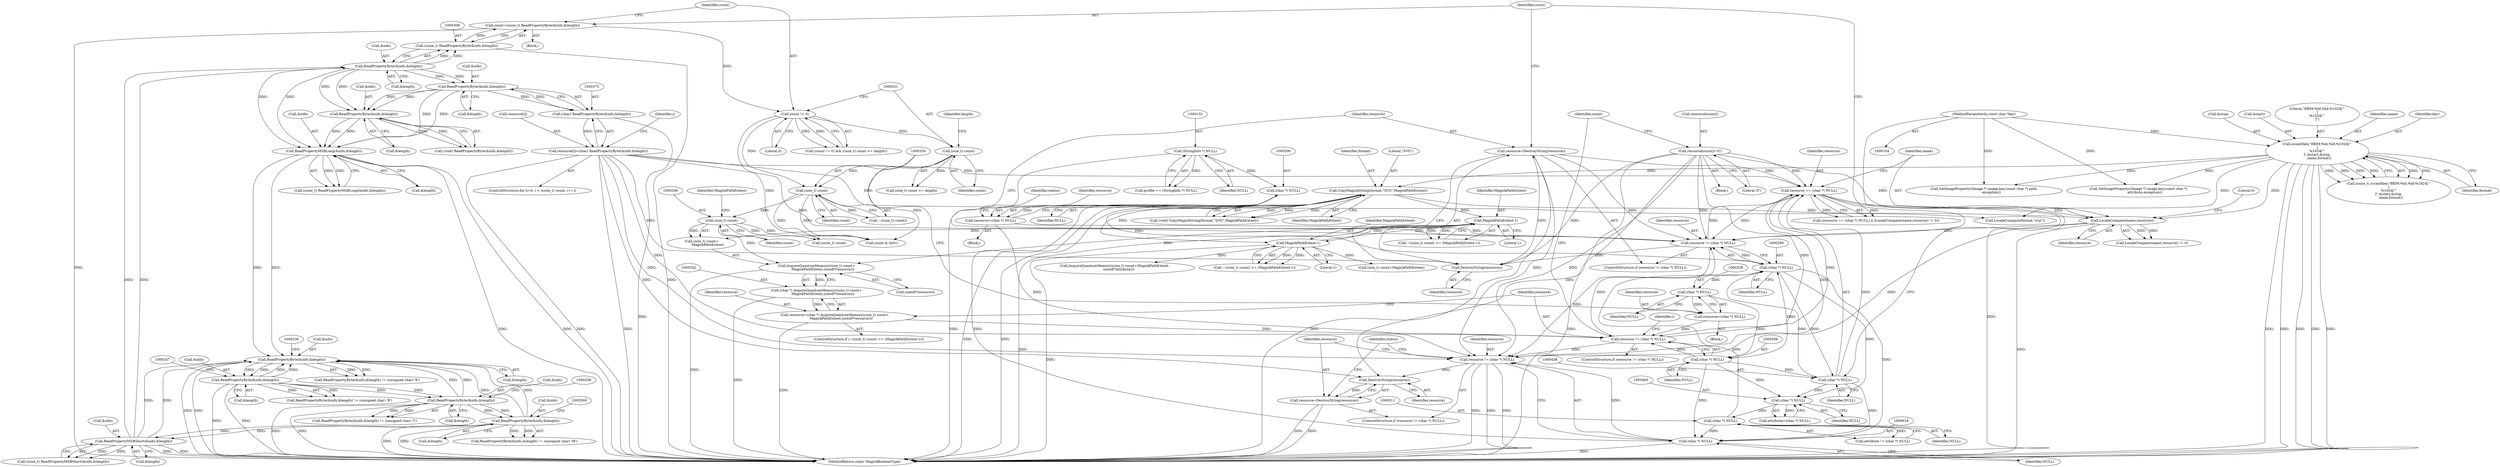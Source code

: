 digraph "0_ImageMagick_dd84447b63a71fa8c3f47071b09454efc667767b@pointer" {
"1000622" [label="(Call,DestroyString(resource))"];
"1000615" [label="(Call,resource != (char *) NULL)"];
"1000435" [label="(Call,resource == (char *) NULL)"];
"1000301" [label="(Call,resource=DestroyString(resource))"];
"1000303" [label="(Call,DestroyString(resource))"];
"1000296" [label="(Call,resource != (char *) NULL)"];
"1000441" [label="(Call,LocaleCompare(name,resource))"];
"1000140" [label="(Call,sscanf(key,\"8BIM:%ld,%ld:%1024[^\n]\n%1024[^\n]\",&start,&stop,\n    name,format))"];
"1000106" [label="(MethodParameterIn,const char *key)"];
"1000381" [label="(Call,resource[count]='\0')"];
"1000370" [label="(Call,resource[i]=(char) ReadPropertyByte(&info,&length))"];
"1000374" [label="(Call,(char) ReadPropertyByte(&info,&length))"];
"1000376" [label="(Call,ReadPropertyByte(&info,&length))"];
"1000309" [label="(Call,ReadPropertyByte(&info,&length))"];
"1000276" [label="(Call,ReadPropertyMSBShort(&info,&length))"];
"1000263" [label="(Call,ReadPropertyByte(&info,&length))"];
"1000252" [label="(Call,ReadPropertyByte(&info,&length))"];
"1000241" [label="(Call,ReadPropertyByte(&info,&length))"];
"1000230" [label="(Call,ReadPropertyByte(&info,&length))"];
"1000403" [label="(Call,ReadPropertyMSBLong(&info,&length))"];
"1000394" [label="(Call,ReadPropertyByte(&info,&length))"];
"1000353" [label="(Call,resource != (char *) NULL)"];
"1000325" [label="(Call,resource=(char *) NULL)"];
"1000327" [label="(Call,(char *) NULL)"];
"1000298" [label="(Call,(char *) NULL)"];
"1000355" [label="(Call,(char *) NULL)"];
"1000205" [label="(Call,(char *) NULL)"];
"1000131" [label="(Call,(StringInfo *) NULL)"];
"1000510" [label="(Call,(char *) NULL)"];
"1000482" [label="(Call,(char *) NULL)"];
"1000437" [label="(Call,(char *) NULL)"];
"1000339" [label="(Call,resource=(char *) AcquireQuantumMemory((size_t) count+\n            MagickPathExtent,sizeof(*resource)))"];
"1000341" [label="(Call,(char *) AcquireQuantumMemory((size_t) count+\n            MagickPathExtent,sizeof(*resource)))"];
"1000343" [label="(Call,AcquireQuantumMemory((size_t) count+\n            MagickPathExtent,sizeof(*resource)))"];
"1000345" [label="(Call,(size_t) count)"];
"1000333" [label="(Call,(size_t) count)"];
"1000320" [label="(Call,(size_t) count)"];
"1000316" [label="(Call,count != 0)"];
"1000305" [label="(Call,count=(ssize_t) ReadPropertyByte(&info,&length))"];
"1000307" [label="(Call,(ssize_t) ReadPropertyByte(&info,&length))"];
"1000336" [label="(Call,MagickPathExtent-1)"];
"1000169" [label="(Call,CopyMagickString(format,\"SVG\",MagickPathExtent))"];
"1000491" [label="(Call,MagickPathExtent-1)"];
"1000203" [label="(Call,resource=(char *) NULL)"];
"1000617" [label="(Call,(char *) NULL)"];
"1000620" [label="(Call,resource=DestroyString(resource))"];
"1000441" [label="(Call,LocaleCompare(name,resource))"];
"1000253" [label="(Call,&info)"];
"1000389" [label="(Identifier,count)"];
"1000264" [label="(Call,&info)"];
"1000129" [label="(Call,profile == (StringInfo *) NULL)"];
"1000336" [label="(Call,MagickPathExtent-1)"];
"1000251" [label="(Call,ReadPropertyByte(&info,&length) != (unsigned char) 'I')"];
"1000484" [label="(Identifier,NULL)"];
"1000436" [label="(Identifier,resource)"];
"1000339" [label="(Call,resource=(char *) AcquireQuantumMemory((size_t) count+\n            MagickPathExtent,sizeof(*resource)))"];
"1000325" [label="(Call,resource=(char *) NULL)"];
"1000298" [label="(Call,(char *) NULL)"];
"1000615" [label="(Call,resource != (char *) NULL)"];
"1000392" [label="(Call,(void) ReadPropertyByte(&info,&length))"];
"1000358" [label="(Block,)"];
"1000333" [label="(Call,(size_t) count)"];
"1000167" [label="(Call,(void) CopyMagickString(format,\"SVG\",MagickPathExtent))"];
"1000263" [label="(Call,ReadPropertyByte(&info,&length))"];
"1000324" [label="(Block,)"];
"1000435" [label="(Call,resource == (char *) NULL)"];
"1000309" [label="(Call,ReadPropertyByte(&info,&length))"];
"1000296" [label="(Call,resource != (char *) NULL)"];
"1000371" [label="(Call,resource[i])"];
"1000404" [label="(Call,&info)"];
"1000315" [label="(Call,(count != 0) && ((size_t) count <= length))"];
"1000302" [label="(Identifier,resource)"];
"1000209" [label="(Identifier,status)"];
"1000332" [label="(Call,~((size_t) count))"];
"1000444" [label="(Literal,0)"];
"1000231" [label="(Call,&info)"];
"1000138" [label="(Call,(ssize_t) sscanf(key,\"8BIM:%ld,%ld:%1024[^\n]\n%1024[^\n]\",&start,&stop,\n    name,format))"];
"1000493" [label="(Literal,1)"];
"1000361" [label="(Identifier,i)"];
"1000397" [label="(Call,&length)"];
"1000343" [label="(Call,AcquireQuantumMemory((size_t) count+\n            MagickPathExtent,sizeof(*resource)))"];
"1000331" [label="(Call,~((size_t) count) >= (MagickPathExtent-1))"];
"1000338" [label="(Literal,1)"];
"1000148" [label="(Identifier,format)"];
"1000614" [label="(ControlStructure,if (resource != (char *) NULL))"];
"1000623" [label="(Identifier,resource)"];
"1000357" [label="(Identifier,NULL)"];
"1000306" [label="(Identifier,count)"];
"1000388" [label="(Call,count & 0x01)"];
"1000491" [label="(Call,MagickPathExtent-1)"];
"1000142" [label="(Literal,\"8BIM:%ld,%ld:%1024[^\n]\n%1024[^\n]\")"];
"1000369" [label="(Identifier,i)"];
"1000322" [label="(Identifier,count)"];
"1000297" [label="(Identifier,resource)"];
"1000317" [label="(Identifier,count)"];
"1000169" [label="(Call,CopyMagickString(format,\"SVG\",MagickPathExtent))"];
"1000381" [label="(Call,resource[count]='\0')"];
"1000374" [label="(Call,(char) ReadPropertyByte(&info,&length))"];
"1000345" [label="(Call,(size_t) count)"];
"1000172" [label="(Identifier,MagickPathExtent)"];
"1000394" [label="(Call,ReadPropertyByte(&info,&length))"];
"1000401" [label="(Call,(ssize_t) ReadPropertyMSBLong(&info,&length))"];
"1000312" [label="(Call,&length)"];
"1000480" [label="(Call,attribute=(char *) NULL)"];
"1000276" [label="(Call,ReadPropertyMSBShort(&info,&length))"];
"1000352" [label="(ControlStructure,if (resource != (char *) NULL))"];
"1000301" [label="(Call,resource=DestroyString(resource))"];
"1000499" [label="(Call,(size_t) count+MagickPathExtent)"];
"1000382" [label="(Call,resource[count])"];
"1000370" [label="(Call,resource[i]=(char) ReadPropertyByte(&info,&length))"];
"1000354" [label="(Identifier,resource)"];
"1000486" [label="(Call,~((size_t) count) >= (MagickPathExtent-1))"];
"1000133" [label="(Identifier,NULL)"];
"1000549" [label="(Call,SetImageProperty((Image *) image,key,(const char *)\n            attribute,exception))"];
"1000376" [label="(Call,ReadPropertyByte(&info,&length))"];
"1000318" [label="(Literal,0)"];
"1000626" [label="(MethodReturn,static MagickBooleanType)"];
"1000205" [label="(Call,(char *) NULL)"];
"1000108" [label="(Block,)"];
"1000305" [label="(Call,count=(ssize_t) ReadPropertyByte(&info,&length))"];
"1000439" [label="(Identifier,NULL)"];
"1000353" [label="(Call,resource != (char *) NULL)"];
"1000335" [label="(Identifier,count)"];
"1000385" [label="(Literal,'\0')"];
"1000255" [label="(Call,&length)"];
"1000274" [label="(Call,(ssize_t) ReadPropertyMSBShort(&info,&length))"];
"1000440" [label="(Call,LocaleCompare(name,resource) != 0)"];
"1000594" [label="(Call,SetImageProperty((Image *) image,key,(const char *) path,\n              exception))"];
"1000512" [label="(Identifier,NULL)"];
"1000310" [label="(Call,&info)"];
"1000323" [label="(Identifier,length)"];
"1000295" [label="(ControlStructure,if (resource != (char *) NULL))"];
"1000300" [label="(Identifier,NULL)"];
"1000320" [label="(Call,(size_t) count)"];
"1000307" [label="(Call,(ssize_t) ReadPropertyByte(&info,&length))"];
"1000244" [label="(Call,&length)"];
"1000266" [label="(Call,&length)"];
"1000379" [label="(Call,&length)"];
"1000616" [label="(Identifier,resource)"];
"1000434" [label="(Call,(resource == (char *) NULL) || (LocaleCompare(name,resource) != 0))"];
"1000326" [label="(Identifier,resource)"];
"1000171" [label="(Literal,\"SVG\")"];
"1000303" [label="(Call,DestroyString(resource))"];
"1000240" [label="(Call,ReadPropertyByte(&info,&length) != (unsigned char) 'B')"];
"1000147" [label="(Identifier,name)"];
"1000141" [label="(Identifier,key)"];
"1000617" [label="(Call,(char *) NULL)"];
"1000252" [label="(Call,ReadPropertyByte(&info,&length))"];
"1000242" [label="(Call,&info)"];
"1000355" [label="(Call,(char *) NULL)"];
"1000340" [label="(Identifier,resource)"];
"1000227" [label="(Block,)"];
"1000344" [label="(Call,(size_t) count+\n            MagickPathExtent)"];
"1000327" [label="(Call,(char *) NULL)"];
"1000319" [label="(Call,(size_t) count <= length)"];
"1000348" [label="(Identifier,MagickPathExtent)"];
"1000492" [label="(Identifier,MagickPathExtent)"];
"1000204" [label="(Identifier,resource)"];
"1000377" [label="(Call,&info)"];
"1000140" [label="(Call,sscanf(key,\"8BIM:%ld,%ld:%1024[^\n]\n%1024[^\n]\",&start,&stop,\n    name,format))"];
"1000622" [label="(Call,DestroyString(resource))"];
"1000347" [label="(Identifier,count)"];
"1000145" [label="(Call,&stop)"];
"1000316" [label="(Call,count != 0)"];
"1000443" [label="(Identifier,resource)"];
"1000403" [label="(Call,ReadPropertyMSBLong(&info,&length))"];
"1000406" [label="(Call,&length)"];
"1000341" [label="(Call,(char *) AcquireQuantumMemory((size_t) count+\n            MagickPathExtent,sizeof(*resource)))"];
"1000170" [label="(Identifier,format)"];
"1000498" [label="(Call,AcquireQuantumMemory((size_t) count+MagickPathExtent,\n        sizeof(*attribute)))"];
"1000359" [label="(ControlStructure,for (i=0; i < (ssize_t) count; i++))"];
"1000482" [label="(Call,(char *) NULL)"];
"1000510" [label="(Call,(char *) NULL)"];
"1000207" [label="(Identifier,NULL)"];
"1000563" [label="(Call,LocaleCompare(format,\"svg\"))"];
"1000349" [label="(Call,sizeof(*resource))"];
"1000106" [label="(MethodParameterIn,const char *key)"];
"1000619" [label="(Identifier,NULL)"];
"1000203" [label="(Call,resource=(char *) NULL)"];
"1000437" [label="(Call,(char *) NULL)"];
"1000230" [label="(Call,ReadPropertyByte(&info,&length))"];
"1000262" [label="(Call,ReadPropertyByte(&info,&length) != (unsigned char) 'M')"];
"1000395" [label="(Call,&info)"];
"1000143" [label="(Call,&start)"];
"1000620" [label="(Call,resource=DestroyString(resource))"];
"1000241" [label="(Call,ReadPropertyByte(&info,&length))"];
"1000442" [label="(Identifier,name)"];
"1000233" [label="(Call,&length)"];
"1000621" [label="(Identifier,resource)"];
"1000304" [label="(Identifier,resource)"];
"1000329" [label="(Identifier,NULL)"];
"1000365" [label="(Call,(ssize_t) count)"];
"1000330" [label="(ControlStructure,if (~((size_t) count) >= (MagickPathExtent-1)))"];
"1000625" [label="(Identifier,status)"];
"1000131" [label="(Call,(StringInfo *) NULL)"];
"1000508" [label="(Call,attribute != (char *) NULL)"];
"1000279" [label="(Call,&length)"];
"1000337" [label="(Identifier,MagickPathExtent)"];
"1000277" [label="(Call,&info)"];
"1000229" [label="(Call,ReadPropertyByte(&info,&length) != (unsigned char) '8')"];
"1000622" -> "1000620"  [label="AST: "];
"1000622" -> "1000623"  [label="CFG: "];
"1000623" -> "1000622"  [label="AST: "];
"1000620" -> "1000622"  [label="CFG: "];
"1000622" -> "1000620"  [label="DDG: "];
"1000615" -> "1000622"  [label="DDG: "];
"1000381" -> "1000622"  [label="DDG: "];
"1000370" -> "1000622"  [label="DDG: "];
"1000615" -> "1000614"  [label="AST: "];
"1000615" -> "1000617"  [label="CFG: "];
"1000616" -> "1000615"  [label="AST: "];
"1000617" -> "1000615"  [label="AST: "];
"1000621" -> "1000615"  [label="CFG: "];
"1000625" -> "1000615"  [label="CFG: "];
"1000615" -> "1000626"  [label="DDG: "];
"1000615" -> "1000626"  [label="DDG: "];
"1000615" -> "1000626"  [label="DDG: "];
"1000435" -> "1000615"  [label="DDG: "];
"1000441" -> "1000615"  [label="DDG: "];
"1000301" -> "1000615"  [label="DDG: "];
"1000296" -> "1000615"  [label="DDG: "];
"1000381" -> "1000615"  [label="DDG: "];
"1000353" -> "1000615"  [label="DDG: "];
"1000370" -> "1000615"  [label="DDG: "];
"1000203" -> "1000615"  [label="DDG: "];
"1000617" -> "1000615"  [label="DDG: "];
"1000435" -> "1000434"  [label="AST: "];
"1000435" -> "1000437"  [label="CFG: "];
"1000436" -> "1000435"  [label="AST: "];
"1000437" -> "1000435"  [label="AST: "];
"1000442" -> "1000435"  [label="CFG: "];
"1000434" -> "1000435"  [label="CFG: "];
"1000435" -> "1000296"  [label="DDG: "];
"1000435" -> "1000434"  [label="DDG: "];
"1000435" -> "1000434"  [label="DDG: "];
"1000301" -> "1000435"  [label="DDG: "];
"1000296" -> "1000435"  [label="DDG: "];
"1000381" -> "1000435"  [label="DDG: "];
"1000353" -> "1000435"  [label="DDG: "];
"1000370" -> "1000435"  [label="DDG: "];
"1000437" -> "1000435"  [label="DDG: "];
"1000435" -> "1000441"  [label="DDG: "];
"1000301" -> "1000295"  [label="AST: "];
"1000301" -> "1000303"  [label="CFG: "];
"1000302" -> "1000301"  [label="AST: "];
"1000303" -> "1000301"  [label="AST: "];
"1000306" -> "1000301"  [label="CFG: "];
"1000301" -> "1000626"  [label="DDG: "];
"1000301" -> "1000296"  [label="DDG: "];
"1000303" -> "1000301"  [label="DDG: "];
"1000303" -> "1000304"  [label="CFG: "];
"1000304" -> "1000303"  [label="AST: "];
"1000296" -> "1000303"  [label="DDG: "];
"1000381" -> "1000303"  [label="DDG: "];
"1000370" -> "1000303"  [label="DDG: "];
"1000296" -> "1000295"  [label="AST: "];
"1000296" -> "1000298"  [label="CFG: "];
"1000297" -> "1000296"  [label="AST: "];
"1000298" -> "1000296"  [label="AST: "];
"1000302" -> "1000296"  [label="CFG: "];
"1000306" -> "1000296"  [label="CFG: "];
"1000441" -> "1000296"  [label="DDG: "];
"1000381" -> "1000296"  [label="DDG: "];
"1000353" -> "1000296"  [label="DDG: "];
"1000370" -> "1000296"  [label="DDG: "];
"1000203" -> "1000296"  [label="DDG: "];
"1000298" -> "1000296"  [label="DDG: "];
"1000441" -> "1000440"  [label="AST: "];
"1000441" -> "1000443"  [label="CFG: "];
"1000442" -> "1000441"  [label="AST: "];
"1000443" -> "1000441"  [label="AST: "];
"1000444" -> "1000441"  [label="CFG: "];
"1000441" -> "1000626"  [label="DDG: "];
"1000441" -> "1000440"  [label="DDG: "];
"1000441" -> "1000440"  [label="DDG: "];
"1000140" -> "1000441"  [label="DDG: "];
"1000381" -> "1000441"  [label="DDG: "];
"1000370" -> "1000441"  [label="DDG: "];
"1000140" -> "1000138"  [label="AST: "];
"1000140" -> "1000148"  [label="CFG: "];
"1000141" -> "1000140"  [label="AST: "];
"1000142" -> "1000140"  [label="AST: "];
"1000143" -> "1000140"  [label="AST: "];
"1000145" -> "1000140"  [label="AST: "];
"1000147" -> "1000140"  [label="AST: "];
"1000148" -> "1000140"  [label="AST: "];
"1000138" -> "1000140"  [label="CFG: "];
"1000140" -> "1000626"  [label="DDG: "];
"1000140" -> "1000626"  [label="DDG: "];
"1000140" -> "1000626"  [label="DDG: "];
"1000140" -> "1000626"  [label="DDG: "];
"1000140" -> "1000626"  [label="DDG: "];
"1000140" -> "1000138"  [label="DDG: "];
"1000140" -> "1000138"  [label="DDG: "];
"1000140" -> "1000138"  [label="DDG: "];
"1000140" -> "1000138"  [label="DDG: "];
"1000140" -> "1000138"  [label="DDG: "];
"1000140" -> "1000138"  [label="DDG: "];
"1000106" -> "1000140"  [label="DDG: "];
"1000140" -> "1000169"  [label="DDG: "];
"1000140" -> "1000549"  [label="DDG: "];
"1000140" -> "1000563"  [label="DDG: "];
"1000140" -> "1000594"  [label="DDG: "];
"1000106" -> "1000104"  [label="AST: "];
"1000106" -> "1000626"  [label="DDG: "];
"1000106" -> "1000549"  [label="DDG: "];
"1000106" -> "1000594"  [label="DDG: "];
"1000381" -> "1000358"  [label="AST: "];
"1000381" -> "1000385"  [label="CFG: "];
"1000382" -> "1000381"  [label="AST: "];
"1000385" -> "1000381"  [label="AST: "];
"1000389" -> "1000381"  [label="CFG: "];
"1000381" -> "1000626"  [label="DDG: "];
"1000381" -> "1000353"  [label="DDG: "];
"1000370" -> "1000359"  [label="AST: "];
"1000370" -> "1000374"  [label="CFG: "];
"1000371" -> "1000370"  [label="AST: "];
"1000374" -> "1000370"  [label="AST: "];
"1000369" -> "1000370"  [label="CFG: "];
"1000370" -> "1000626"  [label="DDG: "];
"1000370" -> "1000626"  [label="DDG: "];
"1000370" -> "1000353"  [label="DDG: "];
"1000374" -> "1000370"  [label="DDG: "];
"1000374" -> "1000376"  [label="CFG: "];
"1000375" -> "1000374"  [label="AST: "];
"1000376" -> "1000374"  [label="AST: "];
"1000374" -> "1000626"  [label="DDG: "];
"1000376" -> "1000374"  [label="DDG: "];
"1000376" -> "1000374"  [label="DDG: "];
"1000376" -> "1000379"  [label="CFG: "];
"1000377" -> "1000376"  [label="AST: "];
"1000379" -> "1000376"  [label="AST: "];
"1000309" -> "1000376"  [label="DDG: "];
"1000309" -> "1000376"  [label="DDG: "];
"1000376" -> "1000394"  [label="DDG: "];
"1000376" -> "1000394"  [label="DDG: "];
"1000376" -> "1000403"  [label="DDG: "];
"1000376" -> "1000403"  [label="DDG: "];
"1000309" -> "1000307"  [label="AST: "];
"1000309" -> "1000312"  [label="CFG: "];
"1000310" -> "1000309"  [label="AST: "];
"1000312" -> "1000309"  [label="AST: "];
"1000307" -> "1000309"  [label="CFG: "];
"1000309" -> "1000307"  [label="DDG: "];
"1000309" -> "1000307"  [label="DDG: "];
"1000276" -> "1000309"  [label="DDG: "];
"1000276" -> "1000309"  [label="DDG: "];
"1000309" -> "1000394"  [label="DDG: "];
"1000309" -> "1000394"  [label="DDG: "];
"1000309" -> "1000403"  [label="DDG: "];
"1000309" -> "1000403"  [label="DDG: "];
"1000276" -> "1000274"  [label="AST: "];
"1000276" -> "1000279"  [label="CFG: "];
"1000277" -> "1000276"  [label="AST: "];
"1000279" -> "1000276"  [label="AST: "];
"1000274" -> "1000276"  [label="CFG: "];
"1000276" -> "1000626"  [label="DDG: "];
"1000276" -> "1000626"  [label="DDG: "];
"1000276" -> "1000230"  [label="DDG: "];
"1000276" -> "1000230"  [label="DDG: "];
"1000276" -> "1000274"  [label="DDG: "];
"1000276" -> "1000274"  [label="DDG: "];
"1000263" -> "1000276"  [label="DDG: "];
"1000263" -> "1000276"  [label="DDG: "];
"1000263" -> "1000262"  [label="AST: "];
"1000263" -> "1000266"  [label="CFG: "];
"1000264" -> "1000263"  [label="AST: "];
"1000266" -> "1000263"  [label="AST: "];
"1000269" -> "1000263"  [label="CFG: "];
"1000263" -> "1000626"  [label="DDG: "];
"1000263" -> "1000626"  [label="DDG: "];
"1000263" -> "1000230"  [label="DDG: "];
"1000263" -> "1000230"  [label="DDG: "];
"1000263" -> "1000262"  [label="DDG: "];
"1000263" -> "1000262"  [label="DDG: "];
"1000252" -> "1000263"  [label="DDG: "];
"1000252" -> "1000263"  [label="DDG: "];
"1000252" -> "1000251"  [label="AST: "];
"1000252" -> "1000255"  [label="CFG: "];
"1000253" -> "1000252"  [label="AST: "];
"1000255" -> "1000252"  [label="AST: "];
"1000258" -> "1000252"  [label="CFG: "];
"1000252" -> "1000626"  [label="DDG: "];
"1000252" -> "1000626"  [label="DDG: "];
"1000252" -> "1000230"  [label="DDG: "];
"1000252" -> "1000230"  [label="DDG: "];
"1000252" -> "1000251"  [label="DDG: "];
"1000252" -> "1000251"  [label="DDG: "];
"1000241" -> "1000252"  [label="DDG: "];
"1000241" -> "1000252"  [label="DDG: "];
"1000241" -> "1000240"  [label="AST: "];
"1000241" -> "1000244"  [label="CFG: "];
"1000242" -> "1000241"  [label="AST: "];
"1000244" -> "1000241"  [label="AST: "];
"1000247" -> "1000241"  [label="CFG: "];
"1000241" -> "1000626"  [label="DDG: "];
"1000241" -> "1000626"  [label="DDG: "];
"1000241" -> "1000230"  [label="DDG: "];
"1000241" -> "1000230"  [label="DDG: "];
"1000241" -> "1000240"  [label="DDG: "];
"1000241" -> "1000240"  [label="DDG: "];
"1000230" -> "1000241"  [label="DDG: "];
"1000230" -> "1000241"  [label="DDG: "];
"1000230" -> "1000229"  [label="AST: "];
"1000230" -> "1000233"  [label="CFG: "];
"1000231" -> "1000230"  [label="AST: "];
"1000233" -> "1000230"  [label="AST: "];
"1000236" -> "1000230"  [label="CFG: "];
"1000230" -> "1000626"  [label="DDG: "];
"1000230" -> "1000626"  [label="DDG: "];
"1000230" -> "1000229"  [label="DDG: "];
"1000230" -> "1000229"  [label="DDG: "];
"1000403" -> "1000230"  [label="DDG: "];
"1000403" -> "1000230"  [label="DDG: "];
"1000403" -> "1000401"  [label="AST: "];
"1000403" -> "1000406"  [label="CFG: "];
"1000404" -> "1000403"  [label="AST: "];
"1000406" -> "1000403"  [label="AST: "];
"1000401" -> "1000403"  [label="CFG: "];
"1000403" -> "1000626"  [label="DDG: "];
"1000403" -> "1000626"  [label="DDG: "];
"1000403" -> "1000401"  [label="DDG: "];
"1000403" -> "1000401"  [label="DDG: "];
"1000394" -> "1000403"  [label="DDG: "];
"1000394" -> "1000403"  [label="DDG: "];
"1000394" -> "1000392"  [label="AST: "];
"1000394" -> "1000397"  [label="CFG: "];
"1000395" -> "1000394"  [label="AST: "];
"1000397" -> "1000394"  [label="AST: "];
"1000392" -> "1000394"  [label="CFG: "];
"1000394" -> "1000392"  [label="DDG: "];
"1000394" -> "1000392"  [label="DDG: "];
"1000353" -> "1000352"  [label="AST: "];
"1000353" -> "1000355"  [label="CFG: "];
"1000354" -> "1000353"  [label="AST: "];
"1000355" -> "1000353"  [label="AST: "];
"1000361" -> "1000353"  [label="CFG: "];
"1000389" -> "1000353"  [label="CFG: "];
"1000325" -> "1000353"  [label="DDG: "];
"1000339" -> "1000353"  [label="DDG: "];
"1000355" -> "1000353"  [label="DDG: "];
"1000325" -> "1000324"  [label="AST: "];
"1000325" -> "1000327"  [label="CFG: "];
"1000326" -> "1000325"  [label="AST: "];
"1000327" -> "1000325"  [label="AST: "];
"1000334" -> "1000325"  [label="CFG: "];
"1000327" -> "1000325"  [label="DDG: "];
"1000327" -> "1000329"  [label="CFG: "];
"1000328" -> "1000327"  [label="AST: "];
"1000329" -> "1000327"  [label="AST: "];
"1000298" -> "1000327"  [label="DDG: "];
"1000327" -> "1000355"  [label="DDG: "];
"1000298" -> "1000300"  [label="CFG: "];
"1000299" -> "1000298"  [label="AST: "];
"1000300" -> "1000298"  [label="AST: "];
"1000355" -> "1000298"  [label="DDG: "];
"1000205" -> "1000298"  [label="DDG: "];
"1000510" -> "1000298"  [label="DDG: "];
"1000437" -> "1000298"  [label="DDG: "];
"1000298" -> "1000437"  [label="DDG: "];
"1000298" -> "1000482"  [label="DDG: "];
"1000298" -> "1000617"  [label="DDG: "];
"1000355" -> "1000357"  [label="CFG: "];
"1000356" -> "1000355"  [label="AST: "];
"1000357" -> "1000355"  [label="AST: "];
"1000355" -> "1000437"  [label="DDG: "];
"1000355" -> "1000482"  [label="DDG: "];
"1000355" -> "1000617"  [label="DDG: "];
"1000205" -> "1000203"  [label="AST: "];
"1000205" -> "1000207"  [label="CFG: "];
"1000206" -> "1000205"  [label="AST: "];
"1000207" -> "1000205"  [label="AST: "];
"1000203" -> "1000205"  [label="CFG: "];
"1000205" -> "1000203"  [label="DDG: "];
"1000131" -> "1000205"  [label="DDG: "];
"1000205" -> "1000617"  [label="DDG: "];
"1000131" -> "1000129"  [label="AST: "];
"1000131" -> "1000133"  [label="CFG: "];
"1000132" -> "1000131"  [label="AST: "];
"1000133" -> "1000131"  [label="AST: "];
"1000129" -> "1000131"  [label="CFG: "];
"1000131" -> "1000626"  [label="DDG: "];
"1000131" -> "1000129"  [label="DDG: "];
"1000510" -> "1000508"  [label="AST: "];
"1000510" -> "1000512"  [label="CFG: "];
"1000511" -> "1000510"  [label="AST: "];
"1000512" -> "1000510"  [label="AST: "];
"1000508" -> "1000510"  [label="CFG: "];
"1000510" -> "1000508"  [label="DDG: "];
"1000482" -> "1000510"  [label="DDG: "];
"1000510" -> "1000617"  [label="DDG: "];
"1000482" -> "1000480"  [label="AST: "];
"1000482" -> "1000484"  [label="CFG: "];
"1000483" -> "1000482"  [label="AST: "];
"1000484" -> "1000482"  [label="AST: "];
"1000480" -> "1000482"  [label="CFG: "];
"1000482" -> "1000480"  [label="DDG: "];
"1000437" -> "1000482"  [label="DDG: "];
"1000437" -> "1000439"  [label="CFG: "];
"1000438" -> "1000437"  [label="AST: "];
"1000439" -> "1000437"  [label="AST: "];
"1000437" -> "1000617"  [label="DDG: "];
"1000339" -> "1000330"  [label="AST: "];
"1000339" -> "1000341"  [label="CFG: "];
"1000340" -> "1000339"  [label="AST: "];
"1000341" -> "1000339"  [label="AST: "];
"1000354" -> "1000339"  [label="CFG: "];
"1000339" -> "1000626"  [label="DDG: "];
"1000341" -> "1000339"  [label="DDG: "];
"1000341" -> "1000343"  [label="CFG: "];
"1000342" -> "1000341"  [label="AST: "];
"1000343" -> "1000341"  [label="AST: "];
"1000341" -> "1000626"  [label="DDG: "];
"1000343" -> "1000341"  [label="DDG: "];
"1000343" -> "1000349"  [label="CFG: "];
"1000344" -> "1000343"  [label="AST: "];
"1000349" -> "1000343"  [label="AST: "];
"1000343" -> "1000626"  [label="DDG: "];
"1000345" -> "1000343"  [label="DDG: "];
"1000336" -> "1000343"  [label="DDG: "];
"1000345" -> "1000344"  [label="AST: "];
"1000345" -> "1000347"  [label="CFG: "];
"1000346" -> "1000345"  [label="AST: "];
"1000347" -> "1000345"  [label="AST: "];
"1000348" -> "1000345"  [label="CFG: "];
"1000345" -> "1000344"  [label="DDG: "];
"1000333" -> "1000345"  [label="DDG: "];
"1000345" -> "1000365"  [label="DDG: "];
"1000345" -> "1000388"  [label="DDG: "];
"1000333" -> "1000332"  [label="AST: "];
"1000333" -> "1000335"  [label="CFG: "];
"1000334" -> "1000333"  [label="AST: "];
"1000335" -> "1000333"  [label="AST: "];
"1000332" -> "1000333"  [label="CFG: "];
"1000333" -> "1000332"  [label="DDG: "];
"1000320" -> "1000333"  [label="DDG: "];
"1000316" -> "1000333"  [label="DDG: "];
"1000333" -> "1000365"  [label="DDG: "];
"1000333" -> "1000388"  [label="DDG: "];
"1000320" -> "1000319"  [label="AST: "];
"1000320" -> "1000322"  [label="CFG: "];
"1000321" -> "1000320"  [label="AST: "];
"1000322" -> "1000320"  [label="AST: "];
"1000323" -> "1000320"  [label="CFG: "];
"1000320" -> "1000319"  [label="DDG: "];
"1000316" -> "1000320"  [label="DDG: "];
"1000320" -> "1000388"  [label="DDG: "];
"1000316" -> "1000315"  [label="AST: "];
"1000316" -> "1000318"  [label="CFG: "];
"1000317" -> "1000316"  [label="AST: "];
"1000318" -> "1000316"  [label="AST: "];
"1000321" -> "1000316"  [label="CFG: "];
"1000315" -> "1000316"  [label="CFG: "];
"1000316" -> "1000315"  [label="DDG: "];
"1000316" -> "1000315"  [label="DDG: "];
"1000305" -> "1000316"  [label="DDG: "];
"1000316" -> "1000388"  [label="DDG: "];
"1000305" -> "1000227"  [label="AST: "];
"1000305" -> "1000307"  [label="CFG: "];
"1000306" -> "1000305"  [label="AST: "];
"1000307" -> "1000305"  [label="AST: "];
"1000317" -> "1000305"  [label="CFG: "];
"1000305" -> "1000626"  [label="DDG: "];
"1000307" -> "1000305"  [label="DDG: "];
"1000308" -> "1000307"  [label="AST: "];
"1000307" -> "1000626"  [label="DDG: "];
"1000336" -> "1000331"  [label="AST: "];
"1000336" -> "1000338"  [label="CFG: "];
"1000337" -> "1000336"  [label="AST: "];
"1000338" -> "1000336"  [label="AST: "];
"1000331" -> "1000336"  [label="CFG: "];
"1000336" -> "1000626"  [label="DDG: "];
"1000336" -> "1000331"  [label="DDG: "];
"1000336" -> "1000331"  [label="DDG: "];
"1000169" -> "1000336"  [label="DDG: "];
"1000491" -> "1000336"  [label="DDG: "];
"1000336" -> "1000344"  [label="DDG: "];
"1000336" -> "1000491"  [label="DDG: "];
"1000169" -> "1000167"  [label="AST: "];
"1000169" -> "1000172"  [label="CFG: "];
"1000170" -> "1000169"  [label="AST: "];
"1000171" -> "1000169"  [label="AST: "];
"1000172" -> "1000169"  [label="AST: "];
"1000167" -> "1000169"  [label="CFG: "];
"1000169" -> "1000626"  [label="DDG: "];
"1000169" -> "1000626"  [label="DDG: "];
"1000169" -> "1000167"  [label="DDG: "];
"1000169" -> "1000167"  [label="DDG: "];
"1000169" -> "1000167"  [label="DDG: "];
"1000169" -> "1000491"  [label="DDG: "];
"1000169" -> "1000563"  [label="DDG: "];
"1000491" -> "1000486"  [label="AST: "];
"1000491" -> "1000493"  [label="CFG: "];
"1000492" -> "1000491"  [label="AST: "];
"1000493" -> "1000491"  [label="AST: "];
"1000486" -> "1000491"  [label="CFG: "];
"1000491" -> "1000626"  [label="DDG: "];
"1000491" -> "1000486"  [label="DDG: "];
"1000491" -> "1000486"  [label="DDG: "];
"1000491" -> "1000498"  [label="DDG: "];
"1000491" -> "1000499"  [label="DDG: "];
"1000203" -> "1000108"  [label="AST: "];
"1000204" -> "1000203"  [label="AST: "];
"1000209" -> "1000203"  [label="CFG: "];
"1000617" -> "1000619"  [label="CFG: "];
"1000618" -> "1000617"  [label="AST: "];
"1000619" -> "1000617"  [label="AST: "];
"1000617" -> "1000626"  [label="DDG: "];
"1000620" -> "1000614"  [label="AST: "];
"1000621" -> "1000620"  [label="AST: "];
"1000625" -> "1000620"  [label="CFG: "];
"1000620" -> "1000626"  [label="DDG: "];
"1000620" -> "1000626"  [label="DDG: "];
}
